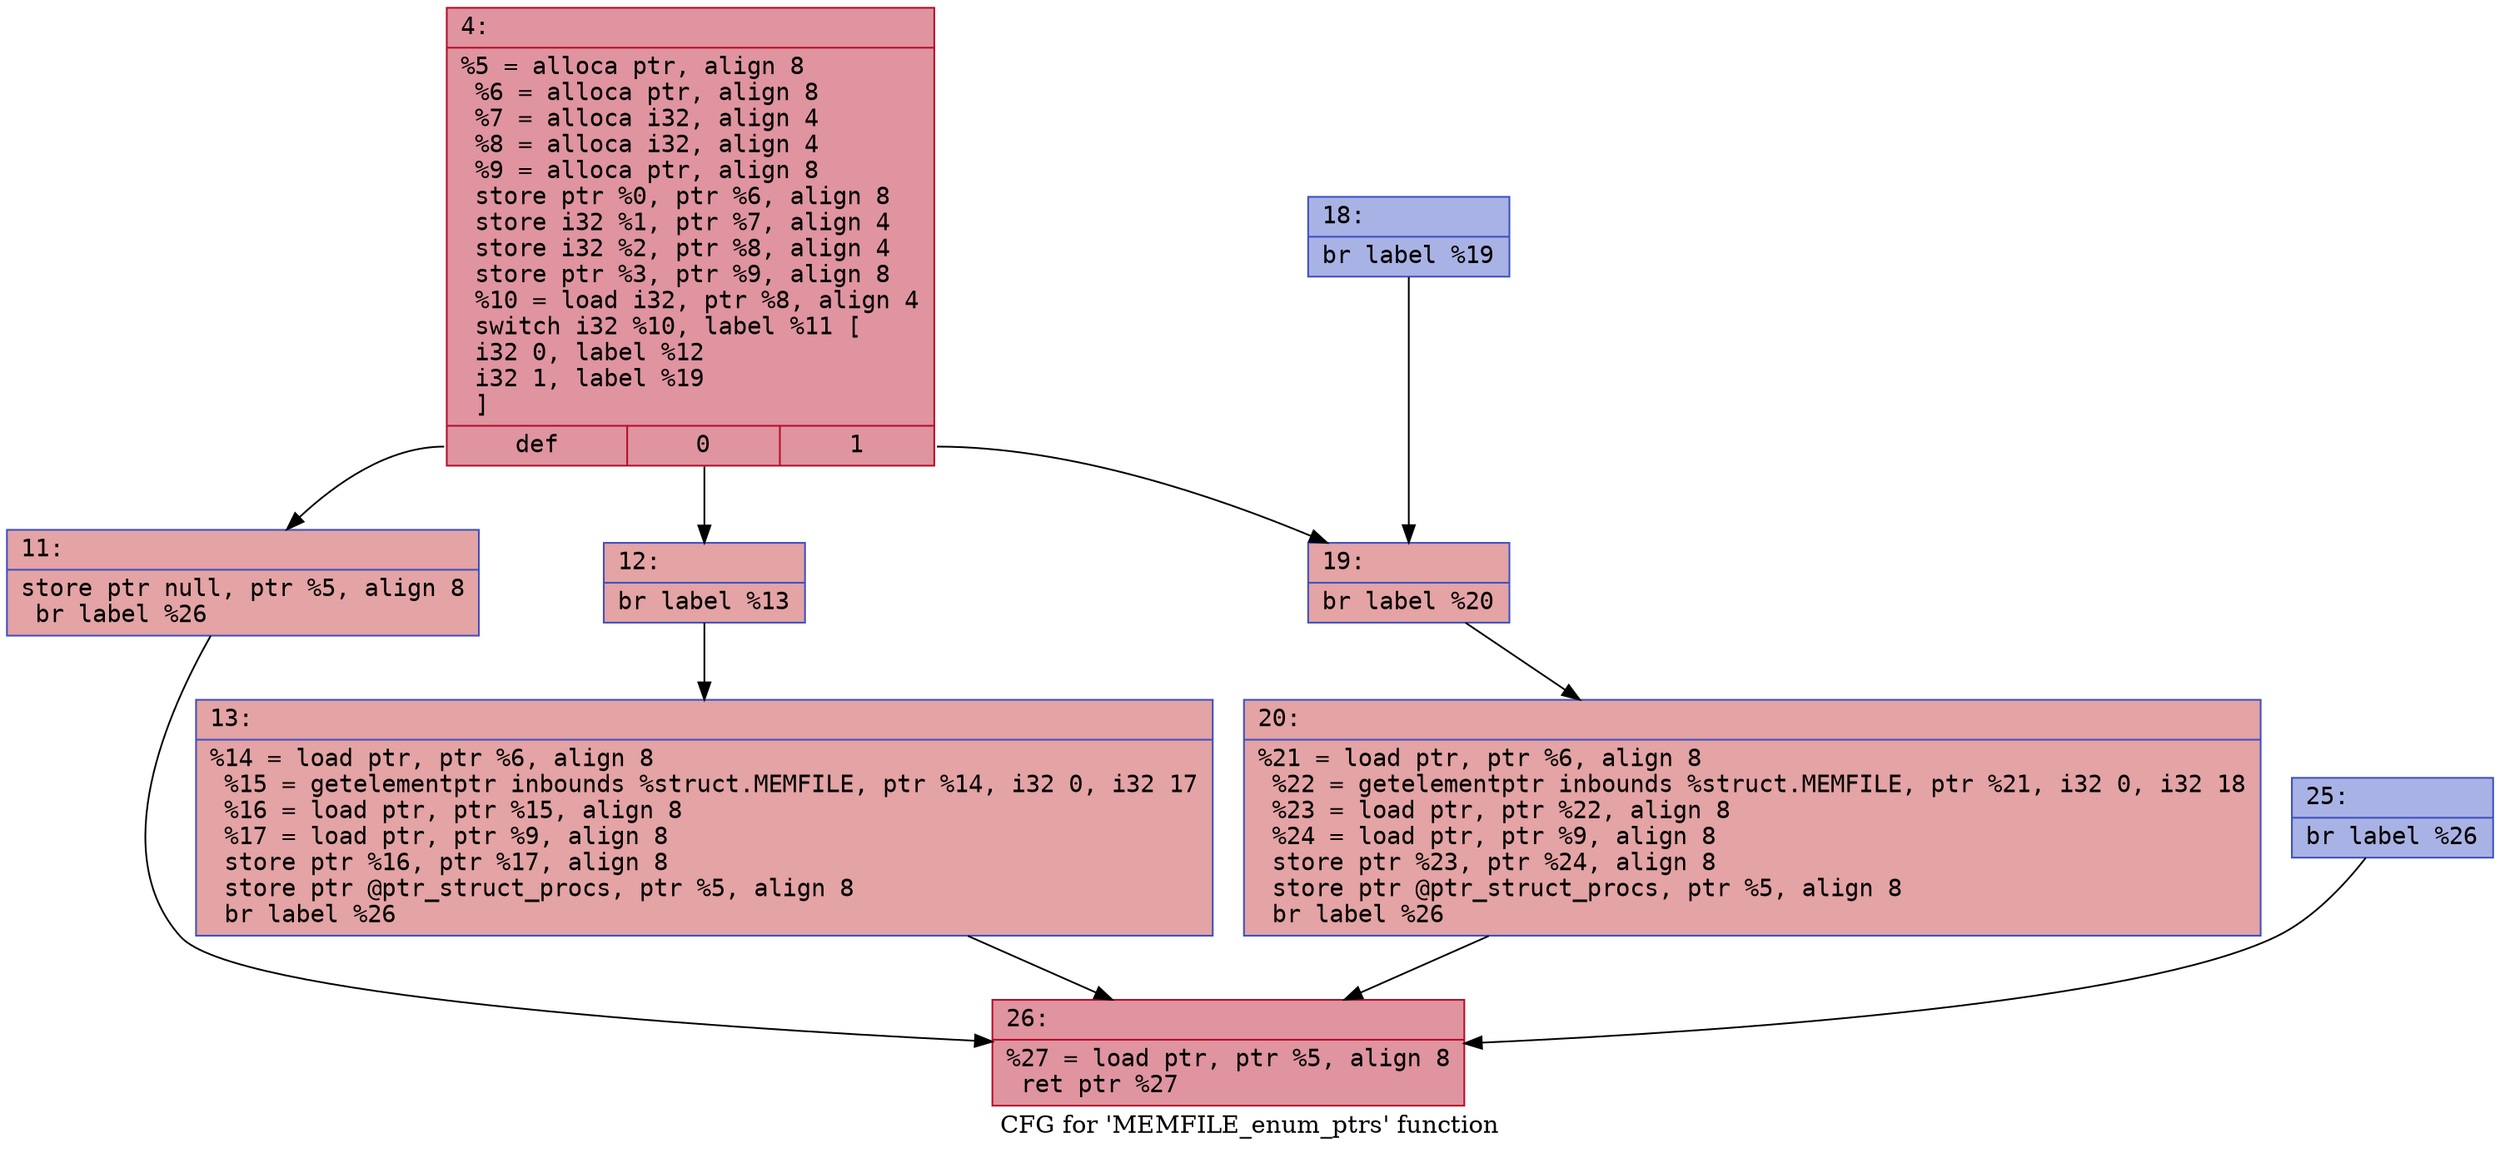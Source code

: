 digraph "CFG for 'MEMFILE_enum_ptrs' function" {
	label="CFG for 'MEMFILE_enum_ptrs' function";

	Node0x600000e1dd60 [shape=record,color="#b70d28ff", style=filled, fillcolor="#b70d2870" fontname="Courier",label="{4:\l|  %5 = alloca ptr, align 8\l  %6 = alloca ptr, align 8\l  %7 = alloca i32, align 4\l  %8 = alloca i32, align 4\l  %9 = alloca ptr, align 8\l  store ptr %0, ptr %6, align 8\l  store i32 %1, ptr %7, align 4\l  store i32 %2, ptr %8, align 4\l  store ptr %3, ptr %9, align 8\l  %10 = load i32, ptr %8, align 4\l  switch i32 %10, label %11 [\l    i32 0, label %12\l    i32 1, label %19\l  ]\l|{<s0>def|<s1>0|<s2>1}}"];
	Node0x600000e1dd60:s0 -> Node0x600000e1ddb0[tooltip="4 -> 11\nProbability 33.33%" ];
	Node0x600000e1dd60:s1 -> Node0x600000e1de00[tooltip="4 -> 12\nProbability 33.33%" ];
	Node0x600000e1dd60:s2 -> Node0x600000e1def0[tooltip="4 -> 19\nProbability 33.33%" ];
	Node0x600000e1ddb0 [shape=record,color="#3d50c3ff", style=filled, fillcolor="#c32e3170" fontname="Courier",label="{11:\l|  store ptr null, ptr %5, align 8\l  br label %26\l}"];
	Node0x600000e1ddb0 -> Node0x600000e1dfe0[tooltip="11 -> 26\nProbability 100.00%" ];
	Node0x600000e1de00 [shape=record,color="#3d50c3ff", style=filled, fillcolor="#c32e3170" fontname="Courier",label="{12:\l|  br label %13\l}"];
	Node0x600000e1de00 -> Node0x600000e1de50[tooltip="12 -> 13\nProbability 100.00%" ];
	Node0x600000e1de50 [shape=record,color="#3d50c3ff", style=filled, fillcolor="#c32e3170" fontname="Courier",label="{13:\l|  %14 = load ptr, ptr %6, align 8\l  %15 = getelementptr inbounds %struct.MEMFILE, ptr %14, i32 0, i32 17\l  %16 = load ptr, ptr %15, align 8\l  %17 = load ptr, ptr %9, align 8\l  store ptr %16, ptr %17, align 8\l  store ptr @ptr_struct_procs, ptr %5, align 8\l  br label %26\l}"];
	Node0x600000e1de50 -> Node0x600000e1dfe0[tooltip="13 -> 26\nProbability 100.00%" ];
	Node0x600000e1dea0 [shape=record,color="#3d50c3ff", style=filled, fillcolor="#3d50c370" fontname="Courier",label="{18:\l|  br label %19\l}"];
	Node0x600000e1dea0 -> Node0x600000e1def0[tooltip="18 -> 19\nProbability 100.00%" ];
	Node0x600000e1def0 [shape=record,color="#3d50c3ff", style=filled, fillcolor="#c32e3170" fontname="Courier",label="{19:\l|  br label %20\l}"];
	Node0x600000e1def0 -> Node0x600000e1df40[tooltip="19 -> 20\nProbability 100.00%" ];
	Node0x600000e1df40 [shape=record,color="#3d50c3ff", style=filled, fillcolor="#c32e3170" fontname="Courier",label="{20:\l|  %21 = load ptr, ptr %6, align 8\l  %22 = getelementptr inbounds %struct.MEMFILE, ptr %21, i32 0, i32 18\l  %23 = load ptr, ptr %22, align 8\l  %24 = load ptr, ptr %9, align 8\l  store ptr %23, ptr %24, align 8\l  store ptr @ptr_struct_procs, ptr %5, align 8\l  br label %26\l}"];
	Node0x600000e1df40 -> Node0x600000e1dfe0[tooltip="20 -> 26\nProbability 100.00%" ];
	Node0x600000e1df90 [shape=record,color="#3d50c3ff", style=filled, fillcolor="#3d50c370" fontname="Courier",label="{25:\l|  br label %26\l}"];
	Node0x600000e1df90 -> Node0x600000e1dfe0[tooltip="25 -> 26\nProbability 100.00%" ];
	Node0x600000e1dfe0 [shape=record,color="#b70d28ff", style=filled, fillcolor="#b70d2870" fontname="Courier",label="{26:\l|  %27 = load ptr, ptr %5, align 8\l  ret ptr %27\l}"];
}
